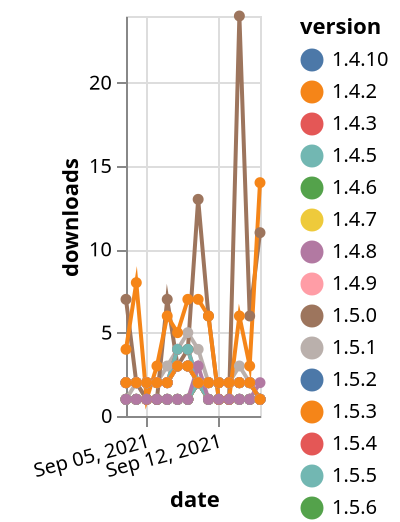 {"$schema": "https://vega.github.io/schema/vega-lite/v5.json", "description": "A simple bar chart with embedded data.", "data": {"values": [{"date": "2021-09-03", "total": 448, "delta": 1, "version": "1.5.2"}, {"date": "2021-09-04", "total": 449, "delta": 1, "version": "1.5.2"}, {"date": "2021-09-05", "total": 450, "delta": 1, "version": "1.5.2"}, {"date": "2021-09-06", "total": 451, "delta": 1, "version": "1.5.2"}, {"date": "2021-09-07", "total": 452, "delta": 1, "version": "1.5.2"}, {"date": "2021-09-08", "total": 453, "delta": 1, "version": "1.5.2"}, {"date": "2021-09-09", "total": 454, "delta": 1, "version": "1.5.2"}, {"date": "2021-09-10", "total": 456, "delta": 2, "version": "1.5.2"}, {"date": "2021-09-11", "total": 457, "delta": 1, "version": "1.5.2"}, {"date": "2021-09-12", "total": 458, "delta": 1, "version": "1.5.2"}, {"date": "2021-09-13", "total": 459, "delta": 1, "version": "1.5.2"}, {"date": "2021-09-14", "total": 460, "delta": 1, "version": "1.5.2"}, {"date": "2021-09-15", "total": 461, "delta": 1, "version": "1.5.2"}, {"date": "2021-09-16", "total": 462, "delta": 1, "version": "1.5.2"}, {"date": "2021-09-03", "total": 392, "delta": 1, "version": "1.5.7"}, {"date": "2021-09-04", "total": 393, "delta": 1, "version": "1.5.7"}, {"date": "2021-09-05", "total": 394, "delta": 1, "version": "1.5.7"}, {"date": "2021-09-06", "total": 395, "delta": 1, "version": "1.5.7"}, {"date": "2021-09-07", "total": 396, "delta": 1, "version": "1.5.7"}, {"date": "2021-09-08", "total": 397, "delta": 1, "version": "1.5.7"}, {"date": "2021-09-09", "total": 398, "delta": 1, "version": "1.5.7"}, {"date": "2021-09-10", "total": 400, "delta": 2, "version": "1.5.7"}, {"date": "2021-09-11", "total": 401, "delta": 1, "version": "1.5.7"}, {"date": "2021-09-12", "total": 402, "delta": 1, "version": "1.5.7"}, {"date": "2021-09-13", "total": 403, "delta": 1, "version": "1.5.7"}, {"date": "2021-09-14", "total": 404, "delta": 1, "version": "1.5.7"}, {"date": "2021-09-15", "total": 405, "delta": 1, "version": "1.5.7"}, {"date": "2021-09-16", "total": 406, "delta": 1, "version": "1.5.7"}, {"date": "2021-09-03", "total": 486, "delta": 1, "version": "1.5.4"}, {"date": "2021-09-04", "total": 487, "delta": 1, "version": "1.5.4"}, {"date": "2021-09-05", "total": 488, "delta": 1, "version": "1.5.4"}, {"date": "2021-09-06", "total": 489, "delta": 1, "version": "1.5.4"}, {"date": "2021-09-07", "total": 490, "delta": 1, "version": "1.5.4"}, {"date": "2021-09-08", "total": 491, "delta": 1, "version": "1.5.4"}, {"date": "2021-09-09", "total": 492, "delta": 1, "version": "1.5.4"}, {"date": "2021-09-10", "total": 494, "delta": 2, "version": "1.5.4"}, {"date": "2021-09-11", "total": 495, "delta": 1, "version": "1.5.4"}, {"date": "2021-09-12", "total": 496, "delta": 1, "version": "1.5.4"}, {"date": "2021-09-13", "total": 497, "delta": 1, "version": "1.5.4"}, {"date": "2021-09-14", "total": 498, "delta": 1, "version": "1.5.4"}, {"date": "2021-09-15", "total": 499, "delta": 1, "version": "1.5.4"}, {"date": "2021-09-16", "total": 500, "delta": 1, "version": "1.5.4"}, {"date": "2021-09-03", "total": 967, "delta": 1, "version": "1.6.0"}, {"date": "2021-09-04", "total": 968, "delta": 1, "version": "1.6.0"}, {"date": "2021-09-05", "total": 969, "delta": 1, "version": "1.6.0"}, {"date": "2021-09-06", "total": 970, "delta": 1, "version": "1.6.0"}, {"date": "2021-09-07", "total": 971, "delta": 1, "version": "1.6.0"}, {"date": "2021-09-08", "total": 972, "delta": 1, "version": "1.6.0"}, {"date": "2021-09-09", "total": 973, "delta": 1, "version": "1.6.0"}, {"date": "2021-09-10", "total": 975, "delta": 2, "version": "1.6.0"}, {"date": "2021-09-11", "total": 976, "delta": 1, "version": "1.6.0"}, {"date": "2021-09-12", "total": 977, "delta": 1, "version": "1.6.0"}, {"date": "2021-09-13", "total": 978, "delta": 1, "version": "1.6.0"}, {"date": "2021-09-14", "total": 979, "delta": 1, "version": "1.6.0"}, {"date": "2021-09-15", "total": 980, "delta": 1, "version": "1.6.0"}, {"date": "2021-09-16", "total": 981, "delta": 1, "version": "1.6.0"}, {"date": "2021-09-03", "total": 2894, "delta": 2, "version": "1.4.8"}, {"date": "2021-09-04", "total": 2896, "delta": 2, "version": "1.4.8"}, {"date": "2021-09-05", "total": 2898, "delta": 2, "version": "1.4.8"}, {"date": "2021-09-06", "total": 2900, "delta": 2, "version": "1.4.8"}, {"date": "2021-09-07", "total": 2902, "delta": 2, "version": "1.4.8"}, {"date": "2021-09-08", "total": 2905, "delta": 3, "version": "1.4.8"}, {"date": "2021-09-09", "total": 2908, "delta": 3, "version": "1.4.8"}, {"date": "2021-09-10", "total": 2910, "delta": 2, "version": "1.4.8"}, {"date": "2021-09-11", "total": 2912, "delta": 2, "version": "1.4.8"}, {"date": "2021-09-12", "total": 2914, "delta": 2, "version": "1.4.8"}, {"date": "2021-09-13", "total": 2916, "delta": 2, "version": "1.4.8"}, {"date": "2021-09-14", "total": 2918, "delta": 2, "version": "1.4.8"}, {"date": "2021-09-15", "total": 2920, "delta": 2, "version": "1.4.8"}, {"date": "2021-09-16", "total": 2921, "delta": 1, "version": "1.4.8"}, {"date": "2021-09-03", "total": 338, "delta": 1, "version": "1.5.6"}, {"date": "2021-09-04", "total": 339, "delta": 1, "version": "1.5.6"}, {"date": "2021-09-05", "total": 340, "delta": 1, "version": "1.5.6"}, {"date": "2021-09-06", "total": 341, "delta": 1, "version": "1.5.6"}, {"date": "2021-09-07", "total": 342, "delta": 1, "version": "1.5.6"}, {"date": "2021-09-08", "total": 343, "delta": 1, "version": "1.5.6"}, {"date": "2021-09-09", "total": 344, "delta": 1, "version": "1.5.6"}, {"date": "2021-09-10", "total": 346, "delta": 2, "version": "1.5.6"}, {"date": "2021-09-11", "total": 347, "delta": 1, "version": "1.5.6"}, {"date": "2021-09-12", "total": 348, "delta": 1, "version": "1.5.6"}, {"date": "2021-09-13", "total": 349, "delta": 1, "version": "1.5.6"}, {"date": "2021-09-14", "total": 350, "delta": 1, "version": "1.5.6"}, {"date": "2021-09-15", "total": 351, "delta": 1, "version": "1.5.6"}, {"date": "2021-09-16", "total": 352, "delta": 1, "version": "1.5.6"}, {"date": "2021-09-03", "total": 300, "delta": 1, "version": "1.8.0"}, {"date": "2021-09-04", "total": 302, "delta": 2, "version": "1.8.0"}, {"date": "2021-09-05", "total": 303, "delta": 1, "version": "1.8.0"}, {"date": "2021-09-06", "total": 304, "delta": 1, "version": "1.8.0"}, {"date": "2021-09-07", "total": 305, "delta": 1, "version": "1.8.0"}, {"date": "2021-09-08", "total": 306, "delta": 1, "version": "1.8.0"}, {"date": "2021-09-09", "total": 307, "delta": 1, "version": "1.8.0"}, {"date": "2021-09-10", "total": 309, "delta": 2, "version": "1.8.0"}, {"date": "2021-09-11", "total": 310, "delta": 1, "version": "1.8.0"}, {"date": "2021-09-12", "total": 311, "delta": 1, "version": "1.8.0"}, {"date": "2021-09-13", "total": 312, "delta": 1, "version": "1.8.0"}, {"date": "2021-09-14", "total": 313, "delta": 1, "version": "1.8.0"}, {"date": "2021-09-15", "total": 314, "delta": 1, "version": "1.8.0"}, {"date": "2021-09-16", "total": 315, "delta": 1, "version": "1.8.0"}, {"date": "2021-09-03", "total": 5353, "delta": 2, "version": "1.5.1"}, {"date": "2021-09-04", "total": 5355, "delta": 2, "version": "1.5.1"}, {"date": "2021-09-05", "total": 5357, "delta": 2, "version": "1.5.1"}, {"date": "2021-09-06", "total": 5359, "delta": 2, "version": "1.5.1"}, {"date": "2021-09-07", "total": 5362, "delta": 3, "version": "1.5.1"}, {"date": "2021-09-08", "total": 5366, "delta": 4, "version": "1.5.1"}, {"date": "2021-09-09", "total": 5371, "delta": 5, "version": "1.5.1"}, {"date": "2021-09-10", "total": 5375, "delta": 4, "version": "1.5.1"}, {"date": "2021-09-11", "total": 5377, "delta": 2, "version": "1.5.1"}, {"date": "2021-09-12", "total": 5379, "delta": 2, "version": "1.5.1"}, {"date": "2021-09-13", "total": 5381, "delta": 2, "version": "1.5.1"}, {"date": "2021-09-14", "total": 5384, "delta": 3, "version": "1.5.1"}, {"date": "2021-09-15", "total": 5386, "delta": 2, "version": "1.5.1"}, {"date": "2021-09-16", "total": 5387, "delta": 1, "version": "1.5.1"}, {"date": "2021-09-03", "total": 3772, "delta": 2, "version": "1.4.6"}, {"date": "2021-09-04", "total": 3774, "delta": 2, "version": "1.4.6"}, {"date": "2021-09-05", "total": 3776, "delta": 2, "version": "1.4.6"}, {"date": "2021-09-06", "total": 3778, "delta": 2, "version": "1.4.6"}, {"date": "2021-09-07", "total": 3780, "delta": 2, "version": "1.4.6"}, {"date": "2021-09-08", "total": 3783, "delta": 3, "version": "1.4.6"}, {"date": "2021-09-09", "total": 3786, "delta": 3, "version": "1.4.6"}, {"date": "2021-09-10", "total": 3788, "delta": 2, "version": "1.4.6"}, {"date": "2021-09-11", "total": 3790, "delta": 2, "version": "1.4.6"}, {"date": "2021-09-12", "total": 3792, "delta": 2, "version": "1.4.6"}, {"date": "2021-09-13", "total": 3794, "delta": 2, "version": "1.4.6"}, {"date": "2021-09-14", "total": 3796, "delta": 2, "version": "1.4.6"}, {"date": "2021-09-15", "total": 3798, "delta": 2, "version": "1.4.6"}, {"date": "2021-09-16", "total": 3799, "delta": 1, "version": "1.4.6"}, {"date": "2021-09-03", "total": 270, "delta": 1, "version": "1.8.1"}, {"date": "2021-09-04", "total": 271, "delta": 1, "version": "1.8.1"}, {"date": "2021-09-05", "total": 272, "delta": 1, "version": "1.8.1"}, {"date": "2021-09-06", "total": 273, "delta": 1, "version": "1.8.1"}, {"date": "2021-09-07", "total": 274, "delta": 1, "version": "1.8.1"}, {"date": "2021-09-08", "total": 275, "delta": 1, "version": "1.8.1"}, {"date": "2021-09-09", "total": 276, "delta": 1, "version": "1.8.1"}, {"date": "2021-09-10", "total": 278, "delta": 2, "version": "1.8.1"}, {"date": "2021-09-11", "total": 279, "delta": 1, "version": "1.8.1"}, {"date": "2021-09-12", "total": 280, "delta": 1, "version": "1.8.1"}, {"date": "2021-09-13", "total": 281, "delta": 1, "version": "1.8.1"}, {"date": "2021-09-14", "total": 282, "delta": 1, "version": "1.8.1"}, {"date": "2021-09-15", "total": 283, "delta": 1, "version": "1.8.1"}, {"date": "2021-09-16", "total": 284, "delta": 1, "version": "1.8.1"}, {"date": "2021-09-03", "total": 268, "delta": 1, "version": "1.5.3"}, {"date": "2021-09-04", "total": 269, "delta": 1, "version": "1.5.3"}, {"date": "2021-09-05", "total": 270, "delta": 1, "version": "1.5.3"}, {"date": "2021-09-06", "total": 271, "delta": 1, "version": "1.5.3"}, {"date": "2021-09-07", "total": 272, "delta": 1, "version": "1.5.3"}, {"date": "2021-09-08", "total": 273, "delta": 1, "version": "1.5.3"}, {"date": "2021-09-09", "total": 274, "delta": 1, "version": "1.5.3"}, {"date": "2021-09-10", "total": 276, "delta": 2, "version": "1.5.3"}, {"date": "2021-09-11", "total": 277, "delta": 1, "version": "1.5.3"}, {"date": "2021-09-12", "total": 278, "delta": 1, "version": "1.5.3"}, {"date": "2021-09-13", "total": 279, "delta": 1, "version": "1.5.3"}, {"date": "2021-09-14", "total": 280, "delta": 1, "version": "1.5.3"}, {"date": "2021-09-15", "total": 281, "delta": 1, "version": "1.5.3"}, {"date": "2021-09-16", "total": 282, "delta": 1, "version": "1.5.3"}, {"date": "2021-09-03", "total": 2604, "delta": 2, "version": "1.4.7"}, {"date": "2021-09-04", "total": 2606, "delta": 2, "version": "1.4.7"}, {"date": "2021-09-05", "total": 2608, "delta": 2, "version": "1.4.7"}, {"date": "2021-09-06", "total": 2610, "delta": 2, "version": "1.4.7"}, {"date": "2021-09-07", "total": 2612, "delta": 2, "version": "1.4.7"}, {"date": "2021-09-08", "total": 2615, "delta": 3, "version": "1.4.7"}, {"date": "2021-09-09", "total": 2618, "delta": 3, "version": "1.4.7"}, {"date": "2021-09-10", "total": 2620, "delta": 2, "version": "1.4.7"}, {"date": "2021-09-11", "total": 2622, "delta": 2, "version": "1.4.7"}, {"date": "2021-09-12", "total": 2624, "delta": 2, "version": "1.4.7"}, {"date": "2021-09-13", "total": 2626, "delta": 2, "version": "1.4.7"}, {"date": "2021-09-14", "total": 2628, "delta": 2, "version": "1.4.7"}, {"date": "2021-09-15", "total": 2630, "delta": 2, "version": "1.4.7"}, {"date": "2021-09-16", "total": 2631, "delta": 1, "version": "1.4.7"}, {"date": "2021-09-03", "total": 3699, "delta": 2, "version": "1.4.3"}, {"date": "2021-09-04", "total": 3701, "delta": 2, "version": "1.4.3"}, {"date": "2021-09-05", "total": 3703, "delta": 2, "version": "1.4.3"}, {"date": "2021-09-06", "total": 3705, "delta": 2, "version": "1.4.3"}, {"date": "2021-09-07", "total": 3707, "delta": 2, "version": "1.4.3"}, {"date": "2021-09-08", "total": 3711, "delta": 4, "version": "1.4.3"}, {"date": "2021-09-09", "total": 3715, "delta": 4, "version": "1.4.3"}, {"date": "2021-09-10", "total": 3717, "delta": 2, "version": "1.4.3"}, {"date": "2021-09-11", "total": 3719, "delta": 2, "version": "1.4.3"}, {"date": "2021-09-12", "total": 3721, "delta": 2, "version": "1.4.3"}, {"date": "2021-09-13", "total": 3723, "delta": 2, "version": "1.4.3"}, {"date": "2021-09-14", "total": 3725, "delta": 2, "version": "1.4.3"}, {"date": "2021-09-15", "total": 3727, "delta": 2, "version": "1.4.3"}, {"date": "2021-09-16", "total": 3728, "delta": 1, "version": "1.4.3"}, {"date": "2021-09-03", "total": 344, "delta": 1, "version": "1.5.5"}, {"date": "2021-09-04", "total": 345, "delta": 1, "version": "1.5.5"}, {"date": "2021-09-05", "total": 346, "delta": 1, "version": "1.5.5"}, {"date": "2021-09-06", "total": 347, "delta": 1, "version": "1.5.5"}, {"date": "2021-09-07", "total": 348, "delta": 1, "version": "1.5.5"}, {"date": "2021-09-08", "total": 349, "delta": 1, "version": "1.5.5"}, {"date": "2021-09-09", "total": 350, "delta": 1, "version": "1.5.5"}, {"date": "2021-09-10", "total": 352, "delta": 2, "version": "1.5.5"}, {"date": "2021-09-11", "total": 353, "delta": 1, "version": "1.5.5"}, {"date": "2021-09-12", "total": 354, "delta": 1, "version": "1.5.5"}, {"date": "2021-09-13", "total": 355, "delta": 1, "version": "1.5.5"}, {"date": "2021-09-14", "total": 356, "delta": 1, "version": "1.5.5"}, {"date": "2021-09-15", "total": 357, "delta": 1, "version": "1.5.5"}, {"date": "2021-09-16", "total": 358, "delta": 1, "version": "1.5.5"}, {"date": "2021-09-03", "total": 20611, "delta": 7, "version": "1.7.0"}, {"date": "2021-09-04", "total": 20613, "delta": 2, "version": "1.7.0"}, {"date": "2021-09-05", "total": 20614, "delta": 1, "version": "1.7.0"}, {"date": "2021-09-06", "total": 20615, "delta": 1, "version": "1.7.0"}, {"date": "2021-09-07", "total": 20622, "delta": 7, "version": "1.7.0"}, {"date": "2021-09-08", "total": 20625, "delta": 3, "version": "1.7.0"}, {"date": "2021-09-09", "total": 20629, "delta": 4, "version": "1.7.0"}, {"date": "2021-09-10", "total": 20642, "delta": 13, "version": "1.7.0"}, {"date": "2021-09-11", "total": 20648, "delta": 6, "version": "1.7.0"}, {"date": "2021-09-12", "total": 20649, "delta": 1, "version": "1.7.0"}, {"date": "2021-09-13", "total": 20650, "delta": 1, "version": "1.7.0"}, {"date": "2021-09-14", "total": 20674, "delta": 24, "version": "1.7.0"}, {"date": "2021-09-15", "total": 20680, "delta": 6, "version": "1.7.0"}, {"date": "2021-09-16", "total": 20691, "delta": 11, "version": "1.7.0"}, {"date": "2021-09-03", "total": 1959, "delta": 4, "version": "1.8.2"}, {"date": "2021-09-04", "total": 1967, "delta": 8, "version": "1.8.2"}, {"date": "2021-09-05", "total": 1968, "delta": 1, "version": "1.8.2"}, {"date": "2021-09-06", "total": 1971, "delta": 3, "version": "1.8.2"}, {"date": "2021-09-07", "total": 1977, "delta": 6, "version": "1.8.2"}, {"date": "2021-09-08", "total": 1982, "delta": 5, "version": "1.8.2"}, {"date": "2021-09-09", "total": 1989, "delta": 7, "version": "1.8.2"}, {"date": "2021-09-10", "total": 1996, "delta": 7, "version": "1.8.2"}, {"date": "2021-09-11", "total": 2002, "delta": 6, "version": "1.8.2"}, {"date": "2021-09-12", "total": 2003, "delta": 1, "version": "1.8.2"}, {"date": "2021-09-13", "total": 2004, "delta": 1, "version": "1.8.2"}, {"date": "2021-09-14", "total": 2010, "delta": 6, "version": "1.8.2"}, {"date": "2021-09-15", "total": 2013, "delta": 3, "version": "1.8.2"}, {"date": "2021-09-16", "total": 2027, "delta": 14, "version": "1.8.2"}, {"date": "2021-09-03", "total": 3802, "delta": 2, "version": "1.4.5"}, {"date": "2021-09-04", "total": 3804, "delta": 2, "version": "1.4.5"}, {"date": "2021-09-05", "total": 3806, "delta": 2, "version": "1.4.5"}, {"date": "2021-09-06", "total": 3808, "delta": 2, "version": "1.4.5"}, {"date": "2021-09-07", "total": 3810, "delta": 2, "version": "1.4.5"}, {"date": "2021-09-08", "total": 3814, "delta": 4, "version": "1.4.5"}, {"date": "2021-09-09", "total": 3818, "delta": 4, "version": "1.4.5"}, {"date": "2021-09-10", "total": 3820, "delta": 2, "version": "1.4.5"}, {"date": "2021-09-11", "total": 3822, "delta": 2, "version": "1.4.5"}, {"date": "2021-09-12", "total": 3824, "delta": 2, "version": "1.4.5"}, {"date": "2021-09-13", "total": 3826, "delta": 2, "version": "1.4.5"}, {"date": "2021-09-14", "total": 3828, "delta": 2, "version": "1.4.5"}, {"date": "2021-09-15", "total": 3830, "delta": 2, "version": "1.4.5"}, {"date": "2021-09-16", "total": 3831, "delta": 1, "version": "1.4.5"}, {"date": "2021-09-03", "total": 2157, "delta": 1, "version": "1.5.8"}, {"date": "2021-09-04", "total": 2158, "delta": 1, "version": "1.5.8"}, {"date": "2021-09-05", "total": 2159, "delta": 1, "version": "1.5.8"}, {"date": "2021-09-06", "total": 2160, "delta": 1, "version": "1.5.8"}, {"date": "2021-09-07", "total": 2161, "delta": 1, "version": "1.5.8"}, {"date": "2021-09-08", "total": 2162, "delta": 1, "version": "1.5.8"}, {"date": "2021-09-09", "total": 2163, "delta": 1, "version": "1.5.8"}, {"date": "2021-09-10", "total": 2166, "delta": 3, "version": "1.5.8"}, {"date": "2021-09-11", "total": 2167, "delta": 1, "version": "1.5.8"}, {"date": "2021-09-12", "total": 2168, "delta": 1, "version": "1.5.8"}, {"date": "2021-09-13", "total": 2169, "delta": 1, "version": "1.5.8"}, {"date": "2021-09-14", "total": 2170, "delta": 1, "version": "1.5.8"}, {"date": "2021-09-15", "total": 2171, "delta": 1, "version": "1.5.8"}, {"date": "2021-09-16", "total": 2173, "delta": 2, "version": "1.5.8"}, {"date": "2021-09-03", "total": 3274, "delta": 2, "version": "1.5.0"}, {"date": "2021-09-04", "total": 3276, "delta": 2, "version": "1.5.0"}, {"date": "2021-09-05", "total": 3278, "delta": 2, "version": "1.5.0"}, {"date": "2021-09-06", "total": 3280, "delta": 2, "version": "1.5.0"}, {"date": "2021-09-07", "total": 3282, "delta": 2, "version": "1.5.0"}, {"date": "2021-09-08", "total": 3285, "delta": 3, "version": "1.5.0"}, {"date": "2021-09-09", "total": 3288, "delta": 3, "version": "1.5.0"}, {"date": "2021-09-10", "total": 3290, "delta": 2, "version": "1.5.0"}, {"date": "2021-09-11", "total": 3292, "delta": 2, "version": "1.5.0"}, {"date": "2021-09-12", "total": 3294, "delta": 2, "version": "1.5.0"}, {"date": "2021-09-13", "total": 3296, "delta": 2, "version": "1.5.0"}, {"date": "2021-09-14", "total": 3298, "delta": 2, "version": "1.5.0"}, {"date": "2021-09-15", "total": 3300, "delta": 2, "version": "1.5.0"}, {"date": "2021-09-16", "total": 3301, "delta": 1, "version": "1.5.0"}, {"date": "2021-09-03", "total": 2959, "delta": 2, "version": "1.4.10"}, {"date": "2021-09-04", "total": 2961, "delta": 2, "version": "1.4.10"}, {"date": "2021-09-05", "total": 2963, "delta": 2, "version": "1.4.10"}, {"date": "2021-09-06", "total": 2965, "delta": 2, "version": "1.4.10"}, {"date": "2021-09-07", "total": 2967, "delta": 2, "version": "1.4.10"}, {"date": "2021-09-08", "total": 2970, "delta": 3, "version": "1.4.10"}, {"date": "2021-09-09", "total": 2973, "delta": 3, "version": "1.4.10"}, {"date": "2021-09-10", "total": 2975, "delta": 2, "version": "1.4.10"}, {"date": "2021-09-11", "total": 2977, "delta": 2, "version": "1.4.10"}, {"date": "2021-09-12", "total": 2979, "delta": 2, "version": "1.4.10"}, {"date": "2021-09-13", "total": 2981, "delta": 2, "version": "1.4.10"}, {"date": "2021-09-14", "total": 2983, "delta": 2, "version": "1.4.10"}, {"date": "2021-09-15", "total": 2985, "delta": 2, "version": "1.4.10"}, {"date": "2021-09-16", "total": 2986, "delta": 1, "version": "1.4.10"}, {"date": "2021-09-03", "total": 2567, "delta": 2, "version": "1.4.9"}, {"date": "2021-09-04", "total": 2569, "delta": 2, "version": "1.4.9"}, {"date": "2021-09-05", "total": 2571, "delta": 2, "version": "1.4.9"}, {"date": "2021-09-06", "total": 2573, "delta": 2, "version": "1.4.9"}, {"date": "2021-09-07", "total": 2575, "delta": 2, "version": "1.4.9"}, {"date": "2021-09-08", "total": 2578, "delta": 3, "version": "1.4.9"}, {"date": "2021-09-09", "total": 2581, "delta": 3, "version": "1.4.9"}, {"date": "2021-09-10", "total": 2583, "delta": 2, "version": "1.4.9"}, {"date": "2021-09-11", "total": 2585, "delta": 2, "version": "1.4.9"}, {"date": "2021-09-12", "total": 2587, "delta": 2, "version": "1.4.9"}, {"date": "2021-09-13", "total": 2589, "delta": 2, "version": "1.4.9"}, {"date": "2021-09-14", "total": 2591, "delta": 2, "version": "1.4.9"}, {"date": "2021-09-15", "total": 2593, "delta": 2, "version": "1.4.9"}, {"date": "2021-09-16", "total": 2594, "delta": 1, "version": "1.4.9"}, {"date": "2021-09-03", "total": 2595, "delta": 2, "version": "1.4.2"}, {"date": "2021-09-04", "total": 2597, "delta": 2, "version": "1.4.2"}, {"date": "2021-09-05", "total": 2599, "delta": 2, "version": "1.4.2"}, {"date": "2021-09-06", "total": 2601, "delta": 2, "version": "1.4.2"}, {"date": "2021-09-07", "total": 2603, "delta": 2, "version": "1.4.2"}, {"date": "2021-09-08", "total": 2606, "delta": 3, "version": "1.4.2"}, {"date": "2021-09-09", "total": 2609, "delta": 3, "version": "1.4.2"}, {"date": "2021-09-10", "total": 2611, "delta": 2, "version": "1.4.2"}, {"date": "2021-09-11", "total": 2613, "delta": 2, "version": "1.4.2"}, {"date": "2021-09-12", "total": 2615, "delta": 2, "version": "1.4.2"}, {"date": "2021-09-13", "total": 2617, "delta": 2, "version": "1.4.2"}, {"date": "2021-09-14", "total": 2619, "delta": 2, "version": "1.4.2"}, {"date": "2021-09-15", "total": 2621, "delta": 2, "version": "1.4.2"}, {"date": "2021-09-16", "total": 2622, "delta": 1, "version": "1.4.2"}]}, "width": "container", "mark": {"type": "line", "point": {"filled": true}}, "encoding": {"x": {"field": "date", "type": "temporal", "timeUnit": "yearmonthdate", "title": "date", "axis": {"labelAngle": -15}}, "y": {"field": "delta", "type": "quantitative", "title": "downloads"}, "color": {"field": "version", "type": "nominal"}, "tooltip": {"field": "delta"}}}